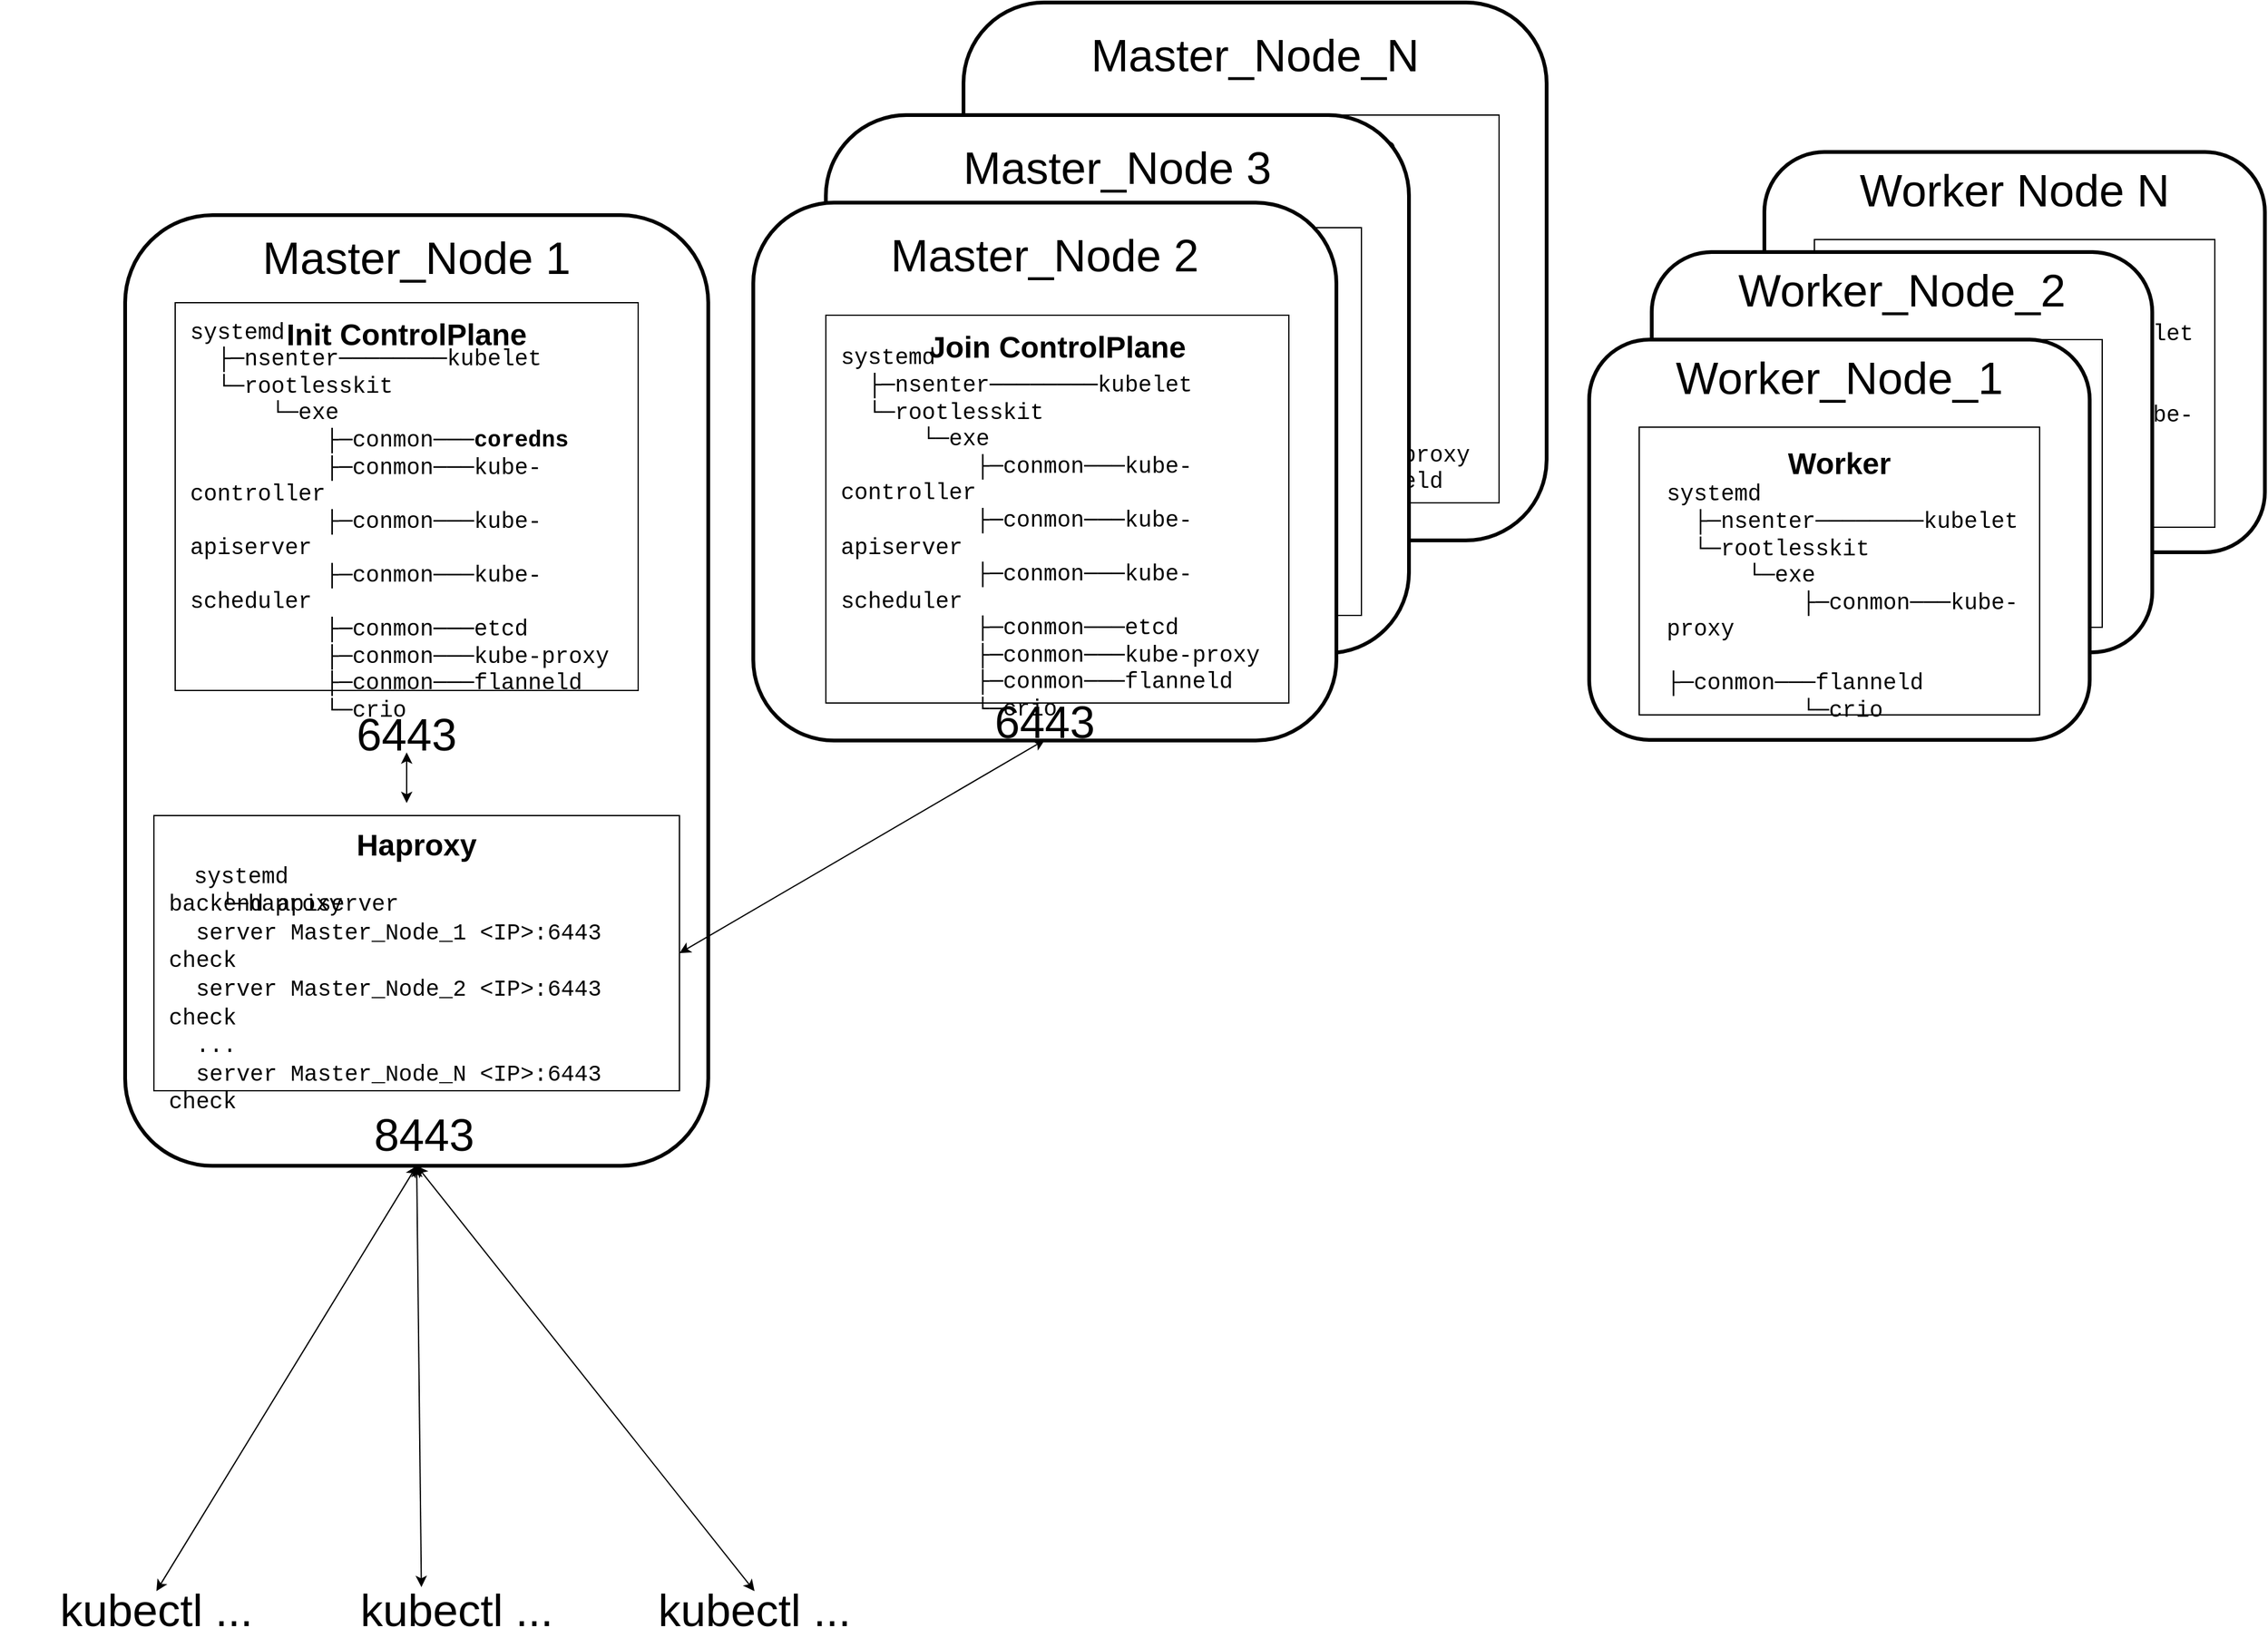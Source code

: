 <mxfile version="21.2.1" type="device">
  <diagram name="Страница 1" id="AiksV5m0dz1OjJnIhgO2">
    <mxGraphModel dx="3303" dy="1778" grid="1" gridSize="10" guides="1" tooltips="1" connect="1" arrows="1" fold="1" page="1" pageScale="1" pageWidth="827" pageHeight="1169" math="0" shadow="0">
      <root>
        <mxCell id="0" />
        <mxCell id="1" parent="0" />
        <mxCell id="-cLVmQIbnKNBn2Y4Gjlf-49" value="" style="endArrow=classic;startArrow=classic;html=1;rounded=0;exitX=0.5;exitY=0;exitDx=0;exitDy=0;entryX=0.5;entryY=1;entryDx=0;entryDy=0;" edge="1" parent="1" source="-cLVmQIbnKNBn2Y4Gjlf-46" target="-cLVmQIbnKNBn2Y4Gjlf-7">
          <mxGeometry width="50" height="50" relative="1" as="geometry">
            <mxPoint x="1001" y="1530.11" as="sourcePoint" />
            <mxPoint x="1083.348" y="1410" as="targetPoint" />
          </mxGeometry>
        </mxCell>
        <mxCell id="-cLVmQIbnKNBn2Y4Gjlf-41" value="&lt;font style=&quot;font-size: 36px;&quot;&gt;Worker Node N&lt;br&gt;&lt;br&gt;&lt;br&gt;&lt;br&gt;&lt;br&gt;&lt;br&gt;&lt;br&gt;&lt;/font&gt;" style="rounded=1;whiteSpace=wrap;html=1;strokeWidth=3;" vertex="1" parent="1">
          <mxGeometry x="1360" y="469.5" width="400" height="320" as="geometry" />
        </mxCell>
        <mxCell id="-cLVmQIbnKNBn2Y4Gjlf-42" value="&lt;div style=&quot;font-size: 24px;&quot;&gt;&lt;b&gt;Worker&lt;/b&gt;&lt;/div&gt;&lt;div style=&quot;font-size: 24px;&quot;&gt;&lt;br&gt;&lt;/div&gt;&lt;div style=&quot;font-size: 24px;&quot;&gt;&lt;br&gt;&lt;/div&gt;&lt;div style=&quot;font-size: 24px;&quot;&gt;&lt;br&gt;&lt;/div&gt;&lt;div style=&quot;font-size: 24px;&quot;&gt;&lt;br&gt;&lt;/div&gt;&lt;div style=&quot;font-size: 24px;&quot;&gt;&lt;br&gt;&lt;/div&gt;&lt;div style=&quot;font-size: 24px;&quot;&gt;&lt;br&gt;&lt;/div&gt;" style="rounded=0;whiteSpace=wrap;html=1;" vertex="1" parent="1">
          <mxGeometry x="1400" y="539.5" width="320" height="230" as="geometry" />
        </mxCell>
        <mxCell id="-cLVmQIbnKNBn2Y4Gjlf-43" value="&lt;font face=&quot;Courier New&quot; style=&quot;font-size: 18px;&quot;&gt;&lt;div style=&quot;&quot;&gt;&lt;div&gt;systemd&lt;/div&gt;&lt;div&gt;&amp;nbsp; ├─nsenter────────kubelet&lt;/div&gt;&lt;div&gt;&amp;nbsp; └─rootlesskit&lt;/div&gt;&lt;div&gt;&amp;nbsp; &amp;nbsp; &amp;nbsp; └─exe&lt;/div&gt;&lt;div&gt;&amp;nbsp; &amp;nbsp; &amp;nbsp; &amp;nbsp; &amp;nbsp; ├─conmon───kube-proxy&lt;/div&gt;&lt;div&gt;&amp;nbsp; &amp;nbsp; &amp;nbsp; &amp;nbsp; &amp;nbsp; ├─conmon───flanneld&lt;/div&gt;&lt;div&gt;&amp;nbsp; &amp;nbsp; &amp;nbsp; &amp;nbsp; &amp;nbsp; └─crio&lt;/div&gt;&lt;/div&gt;&lt;/font&gt;" style="text;html=1;strokeColor=none;fillColor=none;align=left;verticalAlign=middle;whiteSpace=wrap;rounded=0;" vertex="1" parent="1">
          <mxGeometry x="1420" y="599.5" width="300" height="161" as="geometry" />
        </mxCell>
        <mxCell id="-cLVmQIbnKNBn2Y4Gjlf-38" value="&lt;font style=&quot;font-size: 36px;&quot;&gt;Worker_Node_2&lt;br&gt;&lt;br&gt;&lt;br&gt;&lt;br&gt;&lt;br&gt;&lt;br&gt;&lt;br&gt;&lt;/font&gt;" style="rounded=1;whiteSpace=wrap;html=1;strokeWidth=3;" vertex="1" parent="1">
          <mxGeometry x="1270" y="549.5" width="400" height="320" as="geometry" />
        </mxCell>
        <mxCell id="-cLVmQIbnKNBn2Y4Gjlf-39" value="&lt;div style=&quot;font-size: 24px;&quot;&gt;&lt;b&gt;Worker&lt;/b&gt;&lt;/div&gt;&lt;div style=&quot;font-size: 24px;&quot;&gt;&lt;br&gt;&lt;/div&gt;&lt;div style=&quot;font-size: 24px;&quot;&gt;&lt;br&gt;&lt;/div&gt;&lt;div style=&quot;font-size: 24px;&quot;&gt;&lt;br&gt;&lt;/div&gt;&lt;div style=&quot;font-size: 24px;&quot;&gt;&lt;br&gt;&lt;/div&gt;&lt;div style=&quot;font-size: 24px;&quot;&gt;&lt;br&gt;&lt;/div&gt;&lt;div style=&quot;font-size: 24px;&quot;&gt;&lt;br&gt;&lt;/div&gt;" style="rounded=0;whiteSpace=wrap;html=1;" vertex="1" parent="1">
          <mxGeometry x="1310" y="619.5" width="320" height="230" as="geometry" />
        </mxCell>
        <mxCell id="-cLVmQIbnKNBn2Y4Gjlf-40" value="&lt;font face=&quot;Courier New&quot; style=&quot;font-size: 18px;&quot;&gt;&lt;div style=&quot;&quot;&gt;&lt;div&gt;systemd&lt;/div&gt;&lt;div&gt;&amp;nbsp; ├─nsenter────────kubelet&lt;/div&gt;&lt;div&gt;&amp;nbsp; └─rootlesskit&lt;/div&gt;&lt;div&gt;&amp;nbsp; &amp;nbsp; &amp;nbsp; └─exe&lt;/div&gt;&lt;div&gt;&amp;nbsp; &amp;nbsp; &amp;nbsp; &amp;nbsp; &amp;nbsp; ├─conmon───kube-proxy&lt;/div&gt;&lt;div&gt;&amp;nbsp; &amp;nbsp; &amp;nbsp; &amp;nbsp; &amp;nbsp; ├─conmon───flanneld&lt;/div&gt;&lt;div&gt;&amp;nbsp; &amp;nbsp; &amp;nbsp; &amp;nbsp; &amp;nbsp; └─crio&lt;/div&gt;&lt;/div&gt;&lt;/font&gt;" style="text;html=1;strokeColor=none;fillColor=none;align=left;verticalAlign=middle;whiteSpace=wrap;rounded=0;" vertex="1" parent="1">
          <mxGeometry x="1330" y="679.5" width="300" height="161" as="geometry" />
        </mxCell>
        <mxCell id="-cLVmQIbnKNBn2Y4Gjlf-16" value="&lt;font style=&quot;font-size: 36px;&quot;&gt;Master_Node_N&lt;br&gt;&lt;br&gt;&lt;br&gt;&lt;br&gt;&lt;br&gt;&lt;br&gt;&lt;br&gt;&lt;br&gt;&lt;br&gt;&lt;/font&gt;" style="rounded=1;whiteSpace=wrap;html=1;strokeWidth=3;" vertex="1" parent="1">
          <mxGeometry x="720" y="350" width="466" height="430" as="geometry" />
        </mxCell>
        <mxCell id="-cLVmQIbnKNBn2Y4Gjlf-17" value="&lt;div style=&quot;font-size: 24px;&quot;&gt;&lt;font style=&quot;font-size: 24px;&quot;&gt;&lt;b&gt;Join ControlPlane&lt;/b&gt;&lt;/font&gt;&lt;/div&gt;&lt;div style=&quot;font-size: 24px;&quot;&gt;&lt;br&gt;&lt;/div&gt;&lt;div style=&quot;font-size: 24px;&quot;&gt;&lt;br&gt;&lt;/div&gt;&lt;div style=&quot;font-size: 24px;&quot;&gt;&lt;br&gt;&lt;/div&gt;&lt;div style=&quot;font-size: 24px;&quot;&gt;&lt;br&gt;&lt;/div&gt;&lt;div style=&quot;font-size: 24px;&quot;&gt;&lt;br&gt;&lt;/div&gt;&lt;div style=&quot;font-size: 24px;&quot;&gt;&lt;br&gt;&lt;/div&gt;&lt;div style=&quot;font-size: 24px;&quot;&gt;&lt;br&gt;&lt;/div&gt;&lt;div style=&quot;font-size: 24px;&quot;&gt;&lt;br&gt;&lt;/div&gt;&lt;div style=&quot;font-size: 24px;&quot;&gt;&lt;br&gt;&lt;/div&gt;" style="rounded=0;whiteSpace=wrap;html=1;" vertex="1" parent="1">
          <mxGeometry x="778" y="440" width="370" height="310" as="geometry" />
        </mxCell>
        <mxCell id="-cLVmQIbnKNBn2Y4Gjlf-18" value="&lt;font face=&quot;Courier New&quot; style=&quot;font-size: 18px;&quot;&gt;&lt;div style=&quot;&quot;&gt;&lt;div&gt;systemd&lt;/div&gt;&lt;div&gt;&amp;nbsp; ├─nsenter────────kubelet&lt;/div&gt;&lt;div&gt;&amp;nbsp; └─rootlesskit&lt;/div&gt;&lt;div&gt;&amp;nbsp; &amp;nbsp; &amp;nbsp; └─exe&lt;/div&gt;&lt;div&gt;&lt;span style=&quot;background-color: initial;&quot;&gt;&amp;nbsp; &amp;nbsp; &amp;nbsp; &amp;nbsp; &amp;nbsp; ├─conmon───kube-controller&lt;/span&gt;&lt;br&gt;&lt;/div&gt;&lt;div&gt;&amp;nbsp; &amp;nbsp; &amp;nbsp; &amp;nbsp; &amp;nbsp; ├─conmon───kube-apiserver&lt;/div&gt;&lt;div&gt;&amp;nbsp; &amp;nbsp; &amp;nbsp; &amp;nbsp; &amp;nbsp; ├─conmon───kube-scheduler&lt;/div&gt;&lt;div&gt;&amp;nbsp; &amp;nbsp; &amp;nbsp; &amp;nbsp; &amp;nbsp; ├─conmon───etcd&lt;/div&gt;&lt;div&gt;&amp;nbsp; &amp;nbsp; &amp;nbsp; &amp;nbsp; &amp;nbsp; ├─conmon───kube-proxy&lt;/div&gt;&lt;div&gt;&amp;nbsp; &amp;nbsp; &amp;nbsp; &amp;nbsp; &amp;nbsp; ├─conmon───flanneld&lt;/div&gt;&lt;div&gt;&amp;nbsp; &amp;nbsp; &amp;nbsp; &amp;nbsp; &amp;nbsp; └─crio&lt;/div&gt;&lt;/div&gt;&lt;/font&gt;" style="text;html=1;strokeColor=none;fillColor=none;align=left;verticalAlign=middle;whiteSpace=wrap;rounded=0;" vertex="1" parent="1">
          <mxGeometry x="788" y="479" width="350" height="271" as="geometry" />
        </mxCell>
        <mxCell id="-cLVmQIbnKNBn2Y4Gjlf-13" value="&lt;font style=&quot;font-size: 36px;&quot;&gt;Master_Node 3&lt;br&gt;&lt;br&gt;&lt;br&gt;&lt;br&gt;&lt;br&gt;&lt;br&gt;&lt;br&gt;&lt;br&gt;&lt;br&gt;&lt;/font&gt;" style="rounded=1;whiteSpace=wrap;html=1;strokeWidth=3;" vertex="1" parent="1">
          <mxGeometry x="610" y="440" width="466" height="430" as="geometry" />
        </mxCell>
        <mxCell id="-cLVmQIbnKNBn2Y4Gjlf-14" value="&lt;div style=&quot;font-size: 24px;&quot;&gt;&lt;font style=&quot;font-size: 24px;&quot;&gt;&lt;b&gt;Join ControlPlane&lt;/b&gt;&lt;/font&gt;&lt;/div&gt;&lt;div style=&quot;font-size: 24px;&quot;&gt;&lt;br&gt;&lt;/div&gt;&lt;div style=&quot;font-size: 24px;&quot;&gt;&lt;br&gt;&lt;/div&gt;&lt;div style=&quot;font-size: 24px;&quot;&gt;&lt;br&gt;&lt;/div&gt;&lt;div style=&quot;font-size: 24px;&quot;&gt;&lt;br&gt;&lt;/div&gt;&lt;div style=&quot;font-size: 24px;&quot;&gt;&lt;br&gt;&lt;/div&gt;&lt;div style=&quot;font-size: 24px;&quot;&gt;&lt;br&gt;&lt;/div&gt;&lt;div style=&quot;font-size: 24px;&quot;&gt;&lt;br&gt;&lt;/div&gt;&lt;div style=&quot;font-size: 24px;&quot;&gt;&lt;br&gt;&lt;/div&gt;&lt;div style=&quot;font-size: 24px;&quot;&gt;&lt;br&gt;&lt;/div&gt;" style="rounded=0;whiteSpace=wrap;html=1;" vertex="1" parent="1">
          <mxGeometry x="668" y="530" width="370" height="310" as="geometry" />
        </mxCell>
        <mxCell id="-cLVmQIbnKNBn2Y4Gjlf-15" value="&lt;font face=&quot;Courier New&quot; style=&quot;font-size: 18px;&quot;&gt;&lt;div style=&quot;&quot;&gt;&lt;div&gt;systemd&lt;/div&gt;&lt;div&gt;&amp;nbsp; ├─nsenter────────kubelet&lt;/div&gt;&lt;div&gt;&amp;nbsp; └─rootlesskit&lt;/div&gt;&lt;div&gt;&amp;nbsp; &amp;nbsp; &amp;nbsp; └─exe&lt;/div&gt;&lt;div&gt;&lt;span style=&quot;background-color: initial;&quot;&gt;&amp;nbsp; &amp;nbsp; &amp;nbsp; &amp;nbsp; &amp;nbsp; ├─conmon───kube-controller&lt;/span&gt;&lt;br&gt;&lt;/div&gt;&lt;div&gt;&amp;nbsp; &amp;nbsp; &amp;nbsp; &amp;nbsp; &amp;nbsp; ├─conmon───kube-apiserver&lt;/div&gt;&lt;div&gt;&amp;nbsp; &amp;nbsp; &amp;nbsp; &amp;nbsp; &amp;nbsp; ├─conmon───kube-scheduler&lt;/div&gt;&lt;div&gt;&amp;nbsp; &amp;nbsp; &amp;nbsp; &amp;nbsp; &amp;nbsp; ├─conmon───etcd&lt;/div&gt;&lt;div&gt;&amp;nbsp; &amp;nbsp; &amp;nbsp; &amp;nbsp; &amp;nbsp; ├─conmon───kube-proxy&lt;/div&gt;&lt;div&gt;&amp;nbsp; &amp;nbsp; &amp;nbsp; &amp;nbsp; &amp;nbsp; ├─conmon───flanneld&lt;/div&gt;&lt;div&gt;&amp;nbsp; &amp;nbsp; &amp;nbsp; &amp;nbsp; &amp;nbsp; └─crio&lt;/div&gt;&lt;/div&gt;&lt;/font&gt;" style="text;html=1;strokeColor=none;fillColor=none;align=left;verticalAlign=middle;whiteSpace=wrap;rounded=0;" vertex="1" parent="1">
          <mxGeometry x="678" y="569" width="350" height="271" as="geometry" />
        </mxCell>
        <mxCell id="-cLVmQIbnKNBn2Y4Gjlf-7" value="&lt;font style=&quot;font-size: 36px;&quot;&gt;Master_Node 1&lt;br&gt;&lt;br&gt;&lt;br&gt;&lt;br&gt;&lt;br&gt;&lt;br&gt;&lt;br&gt;&lt;br&gt;&lt;br&gt;&lt;br&gt;&lt;br&gt;&lt;br&gt;&lt;br&gt;&lt;br&gt;&lt;br&gt;&lt;br&gt;&lt;br&gt;&lt;/font&gt;" style="rounded=1;whiteSpace=wrap;html=1;strokeWidth=3;" vertex="1" parent="1">
          <mxGeometry x="50" y="520" width="466" height="760" as="geometry" />
        </mxCell>
        <mxCell id="-cLVmQIbnKNBn2Y4Gjlf-8" value="&lt;div style=&quot;font-size: 24px;&quot;&gt;&lt;font style=&quot;font-size: 24px;&quot;&gt;&lt;b&gt;Init ControlPlane&lt;/b&gt;&lt;/font&gt;&lt;/div&gt;&lt;div style=&quot;font-size: 24px;&quot;&gt;&lt;br&gt;&lt;/div&gt;&lt;div style=&quot;font-size: 24px;&quot;&gt;&lt;br&gt;&lt;/div&gt;&lt;div style=&quot;font-size: 24px;&quot;&gt;&lt;br&gt;&lt;/div&gt;&lt;div style=&quot;font-size: 24px;&quot;&gt;&lt;br&gt;&lt;/div&gt;&lt;div style=&quot;font-size: 24px;&quot;&gt;&lt;br&gt;&lt;/div&gt;&lt;div style=&quot;font-size: 24px;&quot;&gt;&lt;br&gt;&lt;/div&gt;&lt;div style=&quot;font-size: 24px;&quot;&gt;&lt;br&gt;&lt;/div&gt;&lt;div style=&quot;font-size: 24px;&quot;&gt;&lt;br&gt;&lt;/div&gt;&lt;div style=&quot;font-size: 24px;&quot;&gt;&lt;br&gt;&lt;/div&gt;" style="rounded=0;whiteSpace=wrap;html=1;" vertex="1" parent="1">
          <mxGeometry x="90" y="590" width="370" height="310" as="geometry" />
        </mxCell>
        <mxCell id="-cLVmQIbnKNBn2Y4Gjlf-9" value="&lt;font face=&quot;Courier New&quot; style=&quot;font-size: 18px;&quot;&gt;&lt;div style=&quot;&quot;&gt;&lt;div&gt;systemd&lt;/div&gt;&lt;div&gt;&amp;nbsp; ├─nsenter────────kubelet&lt;/div&gt;&lt;div&gt;&amp;nbsp; └─rootlesskit&lt;/div&gt;&lt;div&gt;&amp;nbsp; &amp;nbsp; &amp;nbsp; └─exe&lt;/div&gt;&lt;div&gt;&amp;nbsp; &amp;nbsp; &amp;nbsp; &amp;nbsp; &amp;nbsp; ├─conmon───&lt;b&gt;coredns&lt;/b&gt;&lt;/div&gt;&lt;div&gt;&amp;nbsp; &amp;nbsp; &amp;nbsp; &amp;nbsp; &amp;nbsp; ├─conmon───kube-controller&lt;/div&gt;&lt;div&gt;&amp;nbsp; &amp;nbsp; &amp;nbsp; &amp;nbsp; &amp;nbsp; ├─conmon───kube-apiserver&lt;/div&gt;&lt;div&gt;&amp;nbsp; &amp;nbsp; &amp;nbsp; &amp;nbsp; &amp;nbsp; ├─conmon───kube-scheduler&lt;/div&gt;&lt;div&gt;&amp;nbsp; &amp;nbsp; &amp;nbsp; &amp;nbsp; &amp;nbsp; ├─conmon───etcd&lt;/div&gt;&lt;div&gt;&amp;nbsp; &amp;nbsp; &amp;nbsp; &amp;nbsp; &amp;nbsp; ├─conmon───kube-proxy&lt;/div&gt;&lt;div&gt;&amp;nbsp; &amp;nbsp; &amp;nbsp; &amp;nbsp; &amp;nbsp; ├─conmon───flanneld&lt;/div&gt;&lt;div&gt;&amp;nbsp; &amp;nbsp; &amp;nbsp; &amp;nbsp; &amp;nbsp; └─crio&lt;/div&gt;&lt;/div&gt;&lt;/font&gt;" style="text;html=1;strokeColor=none;fillColor=none;align=left;verticalAlign=middle;whiteSpace=wrap;rounded=0;" vertex="1" parent="1">
          <mxGeometry x="100" y="629" width="350" height="271" as="geometry" />
        </mxCell>
        <mxCell id="-cLVmQIbnKNBn2Y4Gjlf-10" value="&lt;font style=&quot;font-size: 36px;&quot;&gt;Master_Node 2&lt;br&gt;&lt;br&gt;&lt;br&gt;&lt;br&gt;&lt;br&gt;&lt;br&gt;&lt;br&gt;&lt;br&gt;&lt;br&gt;&lt;/font&gt;" style="rounded=1;whiteSpace=wrap;html=1;strokeWidth=3;" vertex="1" parent="1">
          <mxGeometry x="552" y="510" width="466" height="430" as="geometry" />
        </mxCell>
        <mxCell id="-cLVmQIbnKNBn2Y4Gjlf-11" value="&lt;div style=&quot;font-size: 24px;&quot;&gt;&lt;font style=&quot;font-size: 24px;&quot;&gt;&lt;b&gt;Join ControlPlane&lt;/b&gt;&lt;/font&gt;&lt;/div&gt;&lt;div style=&quot;font-size: 24px;&quot;&gt;&lt;br&gt;&lt;/div&gt;&lt;div style=&quot;font-size: 24px;&quot;&gt;&lt;br&gt;&lt;/div&gt;&lt;div style=&quot;font-size: 24px;&quot;&gt;&lt;br&gt;&lt;/div&gt;&lt;div style=&quot;font-size: 24px;&quot;&gt;&lt;br&gt;&lt;/div&gt;&lt;div style=&quot;font-size: 24px;&quot;&gt;&lt;br&gt;&lt;/div&gt;&lt;div style=&quot;font-size: 24px;&quot;&gt;&lt;br&gt;&lt;/div&gt;&lt;div style=&quot;font-size: 24px;&quot;&gt;&lt;br&gt;&lt;/div&gt;&lt;div style=&quot;font-size: 24px;&quot;&gt;&lt;br&gt;&lt;/div&gt;&lt;div style=&quot;font-size: 24px;&quot;&gt;&lt;br&gt;&lt;/div&gt;" style="rounded=0;whiteSpace=wrap;html=1;" vertex="1" parent="1">
          <mxGeometry x="610" y="600" width="370" height="310" as="geometry" />
        </mxCell>
        <mxCell id="-cLVmQIbnKNBn2Y4Gjlf-12" value="&lt;font face=&quot;Courier New&quot; style=&quot;font-size: 18px;&quot;&gt;&lt;div style=&quot;&quot;&gt;&lt;div&gt;systemd&lt;/div&gt;&lt;div&gt;&amp;nbsp; ├─nsenter────────kubelet&lt;/div&gt;&lt;div&gt;&amp;nbsp; └─rootlesskit&lt;/div&gt;&lt;div&gt;&amp;nbsp; &amp;nbsp; &amp;nbsp; └─exe&lt;/div&gt;&lt;div&gt;&lt;span style=&quot;background-color: initial;&quot;&gt;&amp;nbsp; &amp;nbsp; &amp;nbsp; &amp;nbsp; &amp;nbsp; ├─conmon───kube-controller&lt;/span&gt;&lt;br&gt;&lt;/div&gt;&lt;div&gt;&amp;nbsp; &amp;nbsp; &amp;nbsp; &amp;nbsp; &amp;nbsp; ├─conmon───kube-apiserver&lt;/div&gt;&lt;div&gt;&amp;nbsp; &amp;nbsp; &amp;nbsp; &amp;nbsp; &amp;nbsp; ├─conmon───kube-scheduler&lt;/div&gt;&lt;div&gt;&amp;nbsp; &amp;nbsp; &amp;nbsp; &amp;nbsp; &amp;nbsp; ├─conmon───etcd&lt;/div&gt;&lt;div&gt;&amp;nbsp; &amp;nbsp; &amp;nbsp; &amp;nbsp; &amp;nbsp; ├─conmon───kube-proxy&lt;/div&gt;&lt;div&gt;&amp;nbsp; &amp;nbsp; &amp;nbsp; &amp;nbsp; &amp;nbsp; ├─conmon───flanneld&lt;/div&gt;&lt;div&gt;&amp;nbsp; &amp;nbsp; &amp;nbsp; &amp;nbsp; &amp;nbsp; └─crio&lt;/div&gt;&lt;/div&gt;&lt;/font&gt;" style="text;html=1;strokeColor=none;fillColor=none;align=left;verticalAlign=middle;whiteSpace=wrap;rounded=0;" vertex="1" parent="1">
          <mxGeometry x="620" y="639" width="350" height="271" as="geometry" />
        </mxCell>
        <mxCell id="-cLVmQIbnKNBn2Y4Gjlf-24" value="&lt;font style=&quot;font-size: 36px;&quot;&gt;Worker_Node_1&lt;br&gt;&lt;br&gt;&lt;br&gt;&lt;br&gt;&lt;br&gt;&lt;br&gt;&lt;br&gt;&lt;/font&gt;" style="rounded=1;whiteSpace=wrap;html=1;strokeWidth=3;" vertex="1" parent="1">
          <mxGeometry x="1220" y="619.5" width="400" height="320" as="geometry" />
        </mxCell>
        <mxCell id="-cLVmQIbnKNBn2Y4Gjlf-25" value="&lt;div style=&quot;font-size: 24px;&quot;&gt;&lt;b&gt;Worker&lt;/b&gt;&lt;/div&gt;&lt;div style=&quot;font-size: 24px;&quot;&gt;&lt;br&gt;&lt;/div&gt;&lt;div style=&quot;font-size: 24px;&quot;&gt;&lt;br&gt;&lt;/div&gt;&lt;div style=&quot;font-size: 24px;&quot;&gt;&lt;br&gt;&lt;/div&gt;&lt;div style=&quot;font-size: 24px;&quot;&gt;&lt;br&gt;&lt;/div&gt;&lt;div style=&quot;font-size: 24px;&quot;&gt;&lt;br&gt;&lt;/div&gt;&lt;div style=&quot;font-size: 24px;&quot;&gt;&lt;br&gt;&lt;/div&gt;" style="rounded=0;whiteSpace=wrap;html=1;" vertex="1" parent="1">
          <mxGeometry x="1260" y="689.5" width="320" height="230" as="geometry" />
        </mxCell>
        <mxCell id="-cLVmQIbnKNBn2Y4Gjlf-26" value="&lt;font face=&quot;Courier New&quot; style=&quot;font-size: 18px;&quot;&gt;&lt;div style=&quot;&quot;&gt;&lt;div&gt;systemd&lt;/div&gt;&lt;div&gt;&amp;nbsp; ├─nsenter────────kubelet&lt;/div&gt;&lt;div&gt;&amp;nbsp; └─rootlesskit&lt;/div&gt;&lt;div&gt;&amp;nbsp; &amp;nbsp; &amp;nbsp; └─exe&lt;/div&gt;&lt;div&gt;&amp;nbsp; &amp;nbsp; &amp;nbsp; &amp;nbsp; &amp;nbsp; ├─conmon───kube-proxy&lt;/div&gt;&lt;div&gt;&amp;nbsp; &amp;nbsp; &amp;nbsp; &amp;nbsp; &amp;nbsp; ├─conmon───flanneld&lt;/div&gt;&lt;div&gt;&amp;nbsp; &amp;nbsp; &amp;nbsp; &amp;nbsp; &amp;nbsp; └─crio&lt;/div&gt;&lt;/div&gt;&lt;/font&gt;" style="text;html=1;strokeColor=none;fillColor=none;align=left;verticalAlign=middle;whiteSpace=wrap;rounded=0;" vertex="1" parent="1">
          <mxGeometry x="1280" y="749.5" width="300" height="161" as="geometry" />
        </mxCell>
        <mxCell id="-cLVmQIbnKNBn2Y4Gjlf-44" value="&lt;font style=&quot;font-size: 36px;&quot;&gt;kubectl ...&lt;/font&gt;" style="text;html=1;strokeColor=none;fillColor=none;align=center;verticalAlign=middle;whiteSpace=wrap;rounded=0;" vertex="1" parent="1">
          <mxGeometry x="-50" y="1620" width="250" height="30" as="geometry" />
        </mxCell>
        <mxCell id="-cLVmQIbnKNBn2Y4Gjlf-45" value="&lt;font style=&quot;font-size: 36px;&quot;&gt;kubectl ...&lt;/font&gt;" style="text;html=1;strokeColor=none;fillColor=none;align=center;verticalAlign=middle;whiteSpace=wrap;rounded=0;" vertex="1" parent="1">
          <mxGeometry x="190" y="1620.0" width="250" height="30" as="geometry" />
        </mxCell>
        <mxCell id="-cLVmQIbnKNBn2Y4Gjlf-46" value="&lt;font style=&quot;font-size: 36px;&quot;&gt;kubectl ...&lt;/font&gt;" style="text;html=1;strokeColor=none;fillColor=none;align=center;verticalAlign=middle;whiteSpace=wrap;rounded=0;" vertex="1" parent="1">
          <mxGeometry x="428" y="1620.0" width="250" height="30" as="geometry" />
        </mxCell>
        <mxCell id="-cLVmQIbnKNBn2Y4Gjlf-47" value="" style="endArrow=classic;startArrow=classic;html=1;rounded=0;exitX=0.5;exitY=0;exitDx=0;exitDy=0;entryX=0.5;entryY=1;entryDx=0;entryDy=0;" edge="1" parent="1" source="-cLVmQIbnKNBn2Y4Gjlf-44" target="-cLVmQIbnKNBn2Y4Gjlf-7">
          <mxGeometry width="50" height="50" relative="1" as="geometry">
            <mxPoint x="310" y="1620" as="sourcePoint" />
            <mxPoint x="920" y="1346.058" as="targetPoint" />
          </mxGeometry>
        </mxCell>
        <mxCell id="-cLVmQIbnKNBn2Y4Gjlf-48" value="" style="endArrow=classic;startArrow=classic;html=1;rounded=0;exitX=0.387;exitY=-0.106;exitDx=0;exitDy=0;exitPerimeter=0;entryX=0.5;entryY=1;entryDx=0;entryDy=0;" edge="1" parent="1" source="-cLVmQIbnKNBn2Y4Gjlf-45" target="-cLVmQIbnKNBn2Y4Gjlf-7">
          <mxGeometry width="50" height="50" relative="1" as="geometry">
            <mxPoint x="1001" y="1530.11" as="sourcePoint" />
            <mxPoint x="920" y="1405.8" as="targetPoint" />
          </mxGeometry>
        </mxCell>
        <mxCell id="-cLVmQIbnKNBn2Y4Gjlf-50" value="&lt;font style=&quot;font-size: 36px;&quot;&gt;6443&lt;/font&gt;" style="text;html=1;strokeColor=none;fillColor=none;align=center;verticalAlign=middle;whiteSpace=wrap;rounded=0;" vertex="1" parent="1">
          <mxGeometry x="220" y="919.5" width="110" height="30" as="geometry" />
        </mxCell>
        <mxCell id="-cLVmQIbnKNBn2Y4Gjlf-51" value="&lt;font style=&quot;font-size: 36px;&quot;&gt;6443&lt;/font&gt;" style="text;html=1;strokeColor=none;fillColor=none;align=center;verticalAlign=middle;whiteSpace=wrap;rounded=0;" vertex="1" parent="1">
          <mxGeometry x="730" y="909.5" width="110" height="30" as="geometry" />
        </mxCell>
        <mxCell id="-cLVmQIbnKNBn2Y4Gjlf-52" value="&lt;div style=&quot;font-size: 24px;&quot;&gt;&lt;b&gt;Haproxy&lt;/b&gt;&lt;/div&gt;&lt;div style=&quot;font-size: 24px;&quot;&gt;&lt;br&gt;&lt;/div&gt;&lt;div style=&quot;font-size: 24px;&quot;&gt;&lt;br&gt;&lt;/div&gt;&lt;div style=&quot;font-size: 24px;&quot;&gt;&lt;br&gt;&lt;/div&gt;&lt;div style=&quot;font-size: 24px;&quot;&gt;&lt;br&gt;&lt;/div&gt;&lt;div style=&quot;font-size: 24px;&quot;&gt;&lt;br&gt;&lt;/div&gt;&lt;div style=&quot;font-size: 24px;&quot;&gt;&lt;br&gt;&lt;/div&gt;" style="rounded=0;whiteSpace=wrap;html=1;" vertex="1" parent="1">
          <mxGeometry x="73" y="1000" width="420" height="220" as="geometry" />
        </mxCell>
        <mxCell id="-cLVmQIbnKNBn2Y4Gjlf-53" value="&lt;div style=&quot;font-size: 18px;&quot;&gt;&lt;font face=&quot;Courier New&quot;&gt;&lt;div style=&quot;&quot;&gt;systemd&lt;/div&gt;&lt;div style=&quot;&quot;&gt;&amp;nbsp; └─haproxy&lt;/div&gt;&lt;/font&gt;&lt;/div&gt;" style="text;html=1;strokeColor=none;fillColor=none;align=left;verticalAlign=middle;whiteSpace=wrap;rounded=0;" vertex="1" parent="1">
          <mxGeometry x="103" y="1030" width="150" height="60" as="geometry" />
        </mxCell>
        <mxCell id="-cLVmQIbnKNBn2Y4Gjlf-54" value="&lt;div style=&quot;font-size: 18px;&quot;&gt;&lt;font face=&quot;Courier New&quot; style=&quot;font-size: 18px;&quot;&gt;backend apiserver&lt;/font&gt;&lt;/div&gt;&lt;div style=&quot;font-size: 18px;&quot;&gt;&lt;font face=&quot;Courier New&quot; style=&quot;font-size: 18px;&quot;&gt;&amp;nbsp; server Master_Node_1 &amp;lt;IP&amp;gt;:6443 check&lt;/font&gt;&lt;/div&gt;&lt;div style=&quot;font-size: 18px;&quot;&gt;&lt;font face=&quot;Courier New&quot; style=&quot;font-size: 18px;&quot;&gt;&amp;nbsp; server Master_Node_2 &amp;lt;IP&amp;gt;:6443 check&lt;/font&gt;&lt;/div&gt;&lt;div style=&quot;font-size: 18px;&quot;&gt;&lt;font face=&quot;Courier New&quot; style=&quot;font-size: 18px;&quot;&gt;&amp;nbsp; ...&lt;/font&gt;&lt;/div&gt;&lt;div style=&quot;font-size: 18px;&quot;&gt;&lt;font face=&quot;Courier New&quot; style=&quot;font-size: 18px;&quot;&gt;&amp;nbsp; server Master_Node_N &amp;lt;IP&amp;gt;:6443 check&lt;/font&gt;&lt;/div&gt;" style="text;html=1;strokeColor=none;fillColor=none;align=left;verticalAlign=middle;whiteSpace=wrap;rounded=0;" vertex="1" parent="1">
          <mxGeometry x="83" y="1090" width="400" height="120" as="geometry" />
        </mxCell>
        <mxCell id="-cLVmQIbnKNBn2Y4Gjlf-57" value="" style="endArrow=classic;startArrow=classic;html=1;rounded=0;entryX=0.5;entryY=1;entryDx=0;entryDy=0;exitX=1;exitY=0.5;exitDx=0;exitDy=0;" edge="1" parent="1" source="-cLVmQIbnKNBn2Y4Gjlf-52" target="-cLVmQIbnKNBn2Y4Gjlf-51">
          <mxGeometry width="50" height="50" relative="1" as="geometry">
            <mxPoint x="947.706" y="1060" as="sourcePoint" />
            <mxPoint x="940" y="1170" as="targetPoint" />
          </mxGeometry>
        </mxCell>
        <mxCell id="-cLVmQIbnKNBn2Y4Gjlf-58" value="&lt;font style=&quot;font-size: 36px;&quot;&gt;8443&lt;/font&gt;" style="text;html=1;strokeColor=none;fillColor=none;align=center;verticalAlign=middle;whiteSpace=wrap;rounded=0;" vertex="1" parent="1">
          <mxGeometry x="234" y="1240" width="110" height="30" as="geometry" />
        </mxCell>
        <mxCell id="-cLVmQIbnKNBn2Y4Gjlf-60" value="" style="endArrow=classic;startArrow=classic;html=1;rounded=0;entryX=0.5;entryY=1;entryDx=0;entryDy=0;" edge="1" parent="1" target="-cLVmQIbnKNBn2Y4Gjlf-50">
          <mxGeometry width="50" height="50" relative="1" as="geometry">
            <mxPoint x="275" y="990" as="sourcePoint" />
            <mxPoint x="840" y="660" as="targetPoint" />
          </mxGeometry>
        </mxCell>
      </root>
    </mxGraphModel>
  </diagram>
</mxfile>
